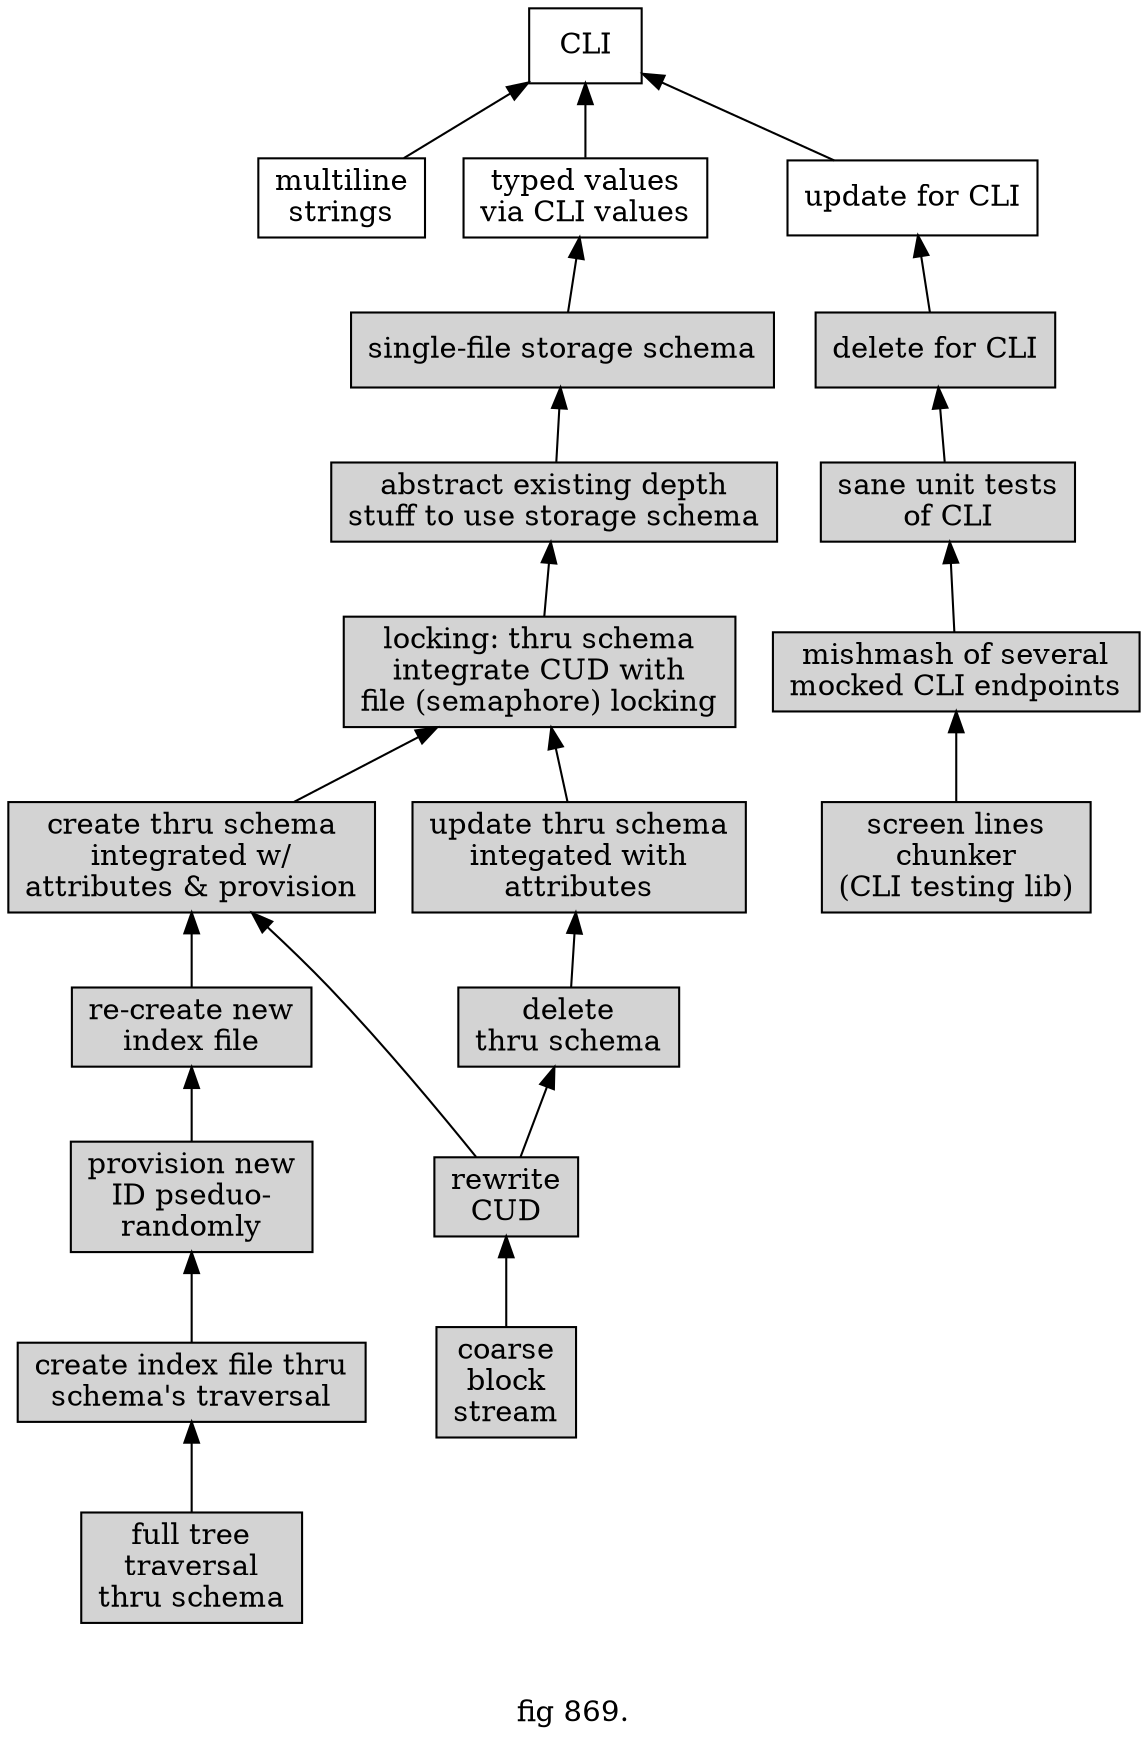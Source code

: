 digraph g {
rankdir=BT
node[shape=rect]

944[label="CLI"]
852->944
844->944
617->944


852[label="multiline\nstrings"]


/*
812[label=" for CLI"]
747[label=" for CLI"]
682[label=" for CLI"]
*/
617[label="update for CLI"]
552->617
552[label="delete for CLI" style=filled]

487->552
487[label="sane unit tests\nof CLI" style=filled]
422->487
422[label="mishmash of several\nmocked CLI endpoints" style=filled]
410->422
410[label="screen lines\nchunker\n(CLI testing lib)" style=filled]


844[label="typed values\nvia CLI values"]
756->844

756[label="single-file storage schema" style=filled]
752->756

752[label="abstract existing depth\nstuff to use storage schema" style=filled]
389->752


389[label="locking: thru schema\nintegrate CUD with\nfile (semaphore) locking" style=filled]
633->389
187->389


633[label="create thru schema\nintegrated w/\nattributes & provision" style=filled]
500->633
167->633
500[label="re-create new\nindex file" style=filled]
480->500
480[label="provision new\nID pseduo-\nrandomly" style=filled]
722->480
722[label="create index file thru\nschema's traversal" style=filled]
460->722
460[label="full tree\ntraversal\nthru schema" style=filled]


187[label="update thru schema\nintegated with\nattributes" style=filled]
833->187


833[label="delete\nthru schema" style=filled]
167->833


167[label="rewrite\nCUD" style=filled]
056->167
056[label="coarse\nblock\nstream" style=filled]


label="

fig 869."
}
/*
#born.
*/
